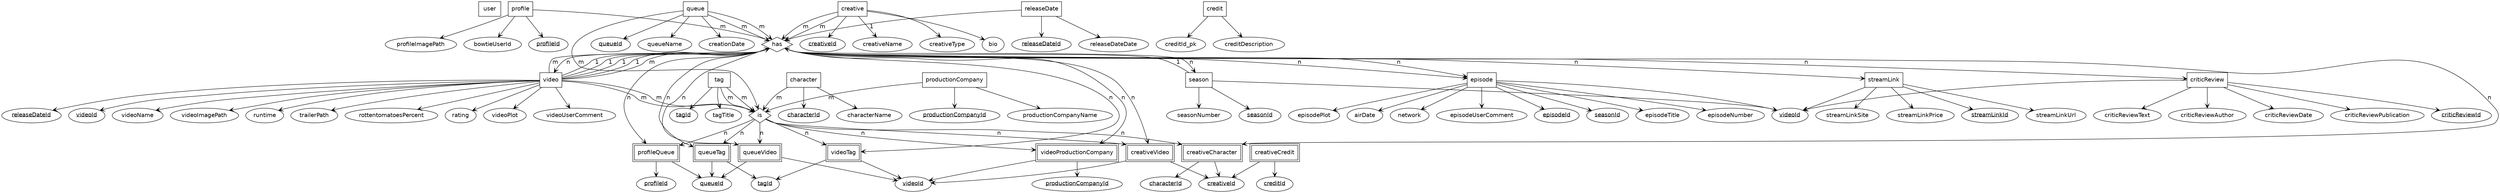 digraph arlo {
	/* default settings */
	node [fontname="Helvetica"];
	edge [arrowhead=vee,fontname="Helvetica"];

	/* entities */
	user [shape=box];
	profile [shape=box];
	queue [shape=box];
	video [shape=box];
	episode [shape=box];
	season [shape=box];
	creative [shape=box];
	tag [shape=box];
	character [shape=box];
	releaseDate [shape=box];
	streamLink [shape=box];
	productionCompany [shape=box];
	criticReview [shape=box];
	credit [shape=box];
	profileQueue [shape=box,peripheries=2];
	queueVideo [shape=box,peripheries=2];
	creativeVideo [shape=box,peripheries=2];
	creativeCharacter [shape=box,peripheries=2];
	videoTag [shape=box,peripheries=2];
	queueTag [shape=box,peripheries=2];
	videoProductionCompany [shape=box,peripheries=2];
	creativeCredit [shape=box,peripheries=2];

	/* primary keys */
	profileId_pk [label=<<u>profileId</u>>];
	queueId_pk [label=<<u>queueId</u>>];
	videoId_pk [label=<<u>videoId</u>>];
	episodeId_pk [label=<<u>episodeId</u>>];
	seasonId_pk [label=<<u>seasonId</u>>];
	creativeId_pk [label=<<u>creativeId</u>>];
	tagId_pk [label=<<u>tagId</u>>];
	characterId_pk [label=<<u>characterId</u>>];
	releaseDateId_pk [label=<<u>releaseDateId</u>>];
	streamLinkId_pk [label=<<u>streamLinkId</u>>];
	productionCompanyId_pk [label=<<u>productionCompanyId</u>>];
	criticReviewId_pk [label=<<u>criticReviewId</u>>];

	/* foreign keys */
	videoId_fk [label=<<u>videoId</u>>];
	releaseDateId_fk [label=<<u>releaseDateId</u>>];
	seasonId_fk [label=<<u>seasonId</u>>];

	/* weak primary keys */
	profileId_weak_pk [label=<<u>profileId</u>>];
	queueId_weak_pk [label=<<u>queueId</u>>];
	videoId_weak_pk [label=<<u>videoId</u>>];
	creativeId_weak_pk [label=<<u>creativeId</u>>];
	characterId_weak_pk [label=<<u>characterId</u>>];
	tagId_weak_pk [label=<<u>tagId</u>>];
	productionCompanyId_weak_pk [label=<<u>productionCompanyId</u>>];
	creditId_weak_pk [label=<<u>creditId</u>>];

	/* relations */
	has [shape=diamond];
	is [shape=diamond];
	video -> has [label="1"];
	has -> episode [label="n"];
	video -> has [label="1"];
	has -> streamLink [label="n"];
	season -> has [label="1"];
	has -> episode [label="n"];
	video -> has [label="1"];
	has -> criticReview [label="n"];
	video -> has [label="1"];
   has -> season [label="n"];
	releaseDate -> has [label="1"];
	has -> video [label="n"];
	profile -> has [label="m"];
	has -> profileQueue [label="n"];
	queue -> is [label="m"];
	is -> profileQueue [label="n"];
	queue -> has [label="m"];
	has -> queueVideo [label="n"];
	video -> is [label="m"];
	is -> queueVideo [label="n"];
	creative -> has [label="m"];
	has -> creativeVideo [label="n"];
	video -> is [label="m"];
	is -> creativeVideo [label="n"];
	creative -> has [label="m"];
	has -> creativeCharacter [label="n"];
	character -> is [label="m"];
	is -> creativeCharacter [label="n"];
	video -> has [label="m"];
	has -> videoTag [label="n"];
	tag -> is [label="m"];
	is -> videoTag [label="n"];
	queue -> has [label="m"];
	has -> queueTag [label="n"];
	tag -> is [label="m"];
	is -> queueTag [label="n"];
	video -> has [label="m"];
	has -> videoProductionCompany [label="n"];
	productionCompany -> is [label="m"];
	is -> videoProductionCompany [label="n"];

	/* profile attributes */
	profile -> profileId_pk;
	profile -> profileImagePath;
	profile -> bowtieUserId;

	/* queue attributes */
	queue -> queueId_pk;
	queue -> queueName;
	queue -> creationDate;

	/* video attributes */
	video -> videoId_pk;
	video -> videoName;
	video -> videoImagePath;
	video -> runtime;
	video -> trailerPath;
	video -> rottentomatoesPercent;
	video -> rating;
	video -> videoPlot;
/*	video -> language;
	video -> budget;
	video -> openingWeekendGross;
	video -> gross;
	video -> alternateTitle;
	video -> officialSite;
	video -> filmingLocation;
	video -> tagline;
	video -> quotes;*/
	video -> videoUserComment;
	video -> releaseDateId_fk;

	/* episode attributes */
	episode -> episodeId_pk;
	episode -> episodeTitle;
	episode -> episodeNumber;
	episode -> episodePlot;
	episode -> airDate;
	episode -> network;
	episode -> episodeUserComment;
	episode -> seasonId_fk;
	episode -> videoId_fk;

	/* season attributes */
	season -> seasonId_pk;
	season -> seasonNumber;
	season -> videoId_fk;

	/* creative attributes */
	creative -> creativeId_pk;
	creative -> creativeName;
	creative -> creativeType;
	creative -> bio;
/*	creative -> birthday;
	creative -> birthplace;*/

	/* tag attributes */
	tag -> tagId_pk;
	tag -> tagTitle;

	/* character attributes */
	character -> characterId_pk;
	character -> characterName;

	/* releaseDate attributes */
	releaseDate -> releaseDateId_pk;
	releaseDate -> releaseDateDate;

	/* streamLink attributes */
	streamLink -> streamLinkId_pk;
	streamLink -> streamLinkUrl;
	streamLink -> streamLinkSite;
	streamLink -> streamLinkPrice;
	streamLink -> videoId_fk;

	/* productionCompany attributes */
	productionCompany -> productionCompanyId_pk;
	productionCompany -> productionCompanyName;

	/* criticReview attributes */
	criticReview -> criticReviewId_pk;
	criticReview -> criticReviewText;
	criticReview -> criticReviewAuthor;
	criticReview -> criticReviewDate;
	criticReview -> criticReviewPublication;
	criticReview -> videoId_fk;

	/* credit attributes */
	credit -> creditId_pk;
	credit -> creditDescription;

	/* profileQueue attributes */
	profileQueue -> profileId_weak_pk;
	profileQueue -> queueId_weak_pk;

	/* queueVideo attributes */
	queueVideo -> queueId_weak_pk;
	queueVideo -> videoId_weak_pk;

	/* creativeVideo attributes */
	creativeVideo -> creativeId_weak_pk;
	creativeVideo -> videoId_weak_pk;

	/* creativeCharacter attributes */
	creativeCharacter -> creativeId_weak_pk;
	creativeCharacter -> characterId_weak_pk;

	/* videoTag attributes */
	videoTag -> videoId_weak_pk;
	videoTag -> tagId_weak_pk;

	/* queueTag attributes */
	queueTag -> queueId_weak_pk;
	queueTag -> tagId_weak_pk;

	/* videoProductionCompany attributes */
	videoProductionCompany -> videoId_weak_pk;
	videoProductionCompany -> productionCompanyId_weak_pk;

	/* creativeCredit attributes */
	creativeCredit -> creativeId_weak_pk;
	creativeCredit -> creditId_weak_pk;
}
